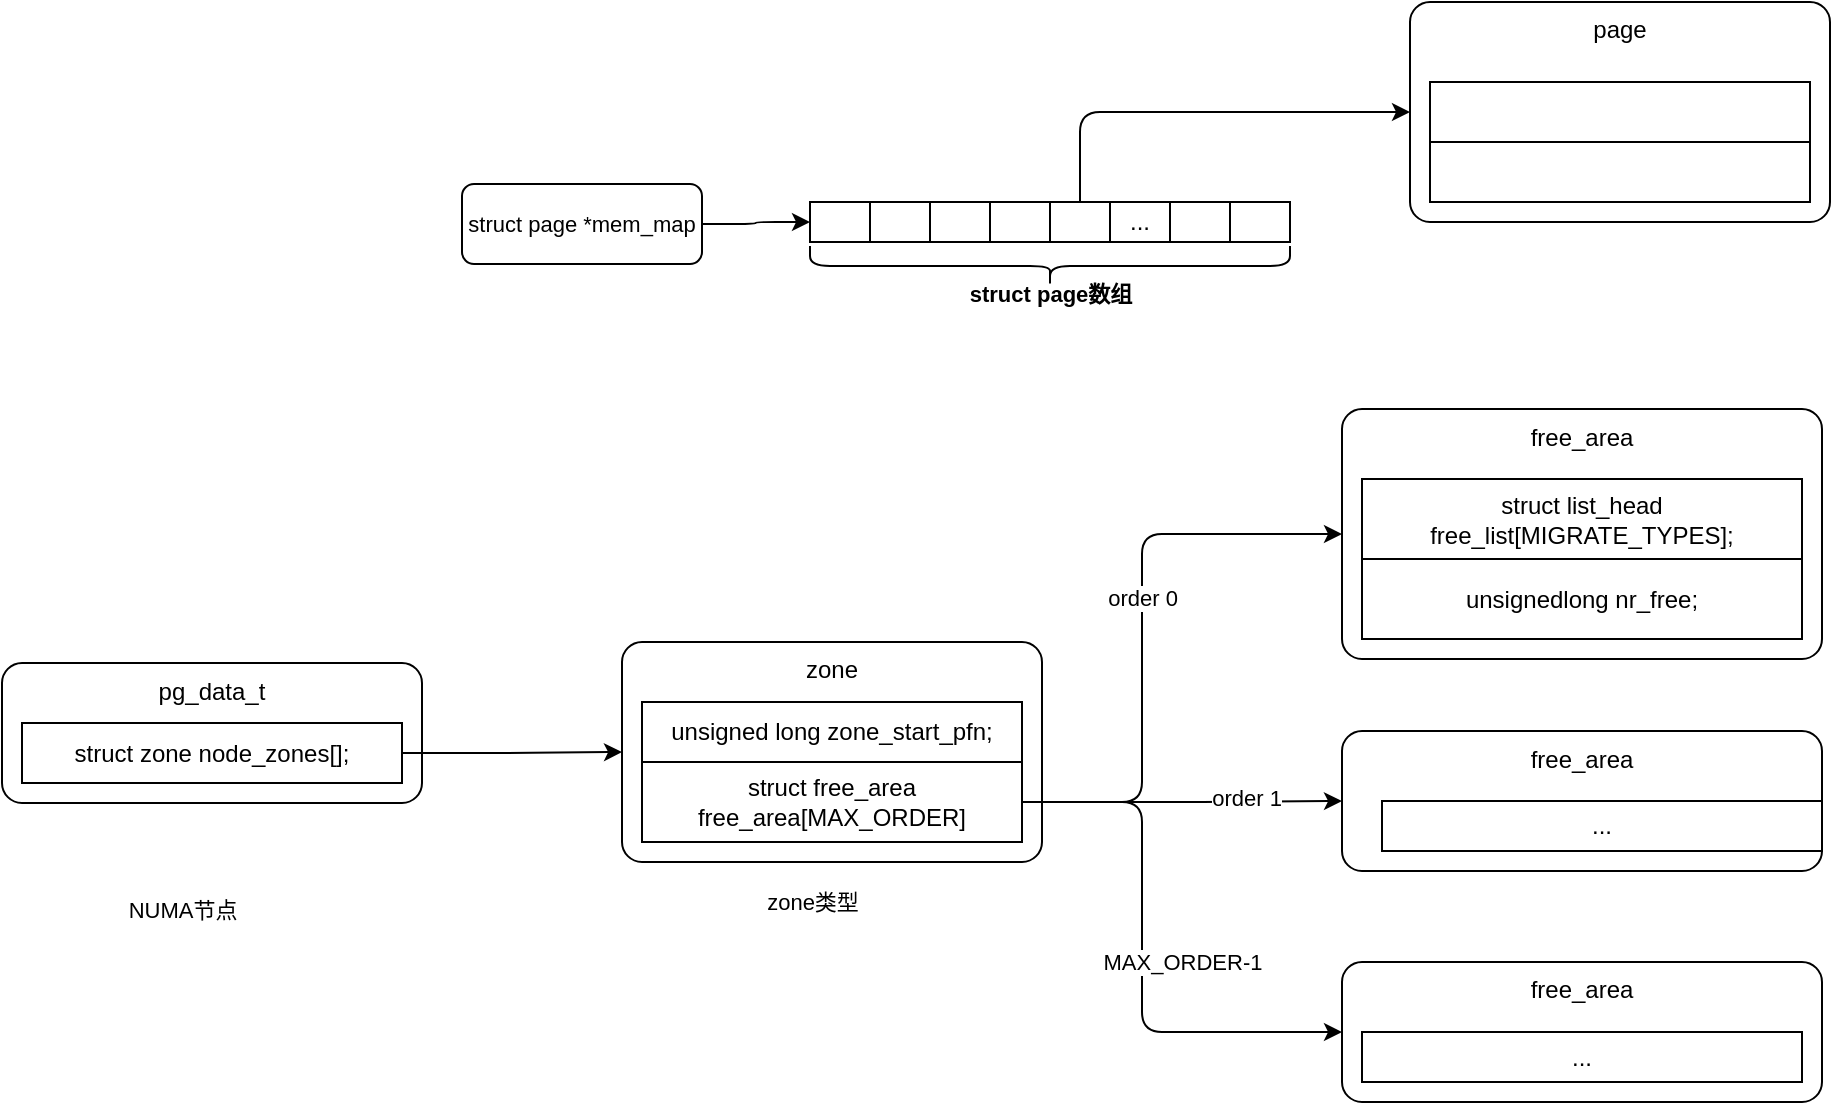 <mxfile version="23.1.1" type="github" pages="3">
  <diagram name="物理内存管理" id="bZm6AAoV1MQ4xdPfTZnK">
    <mxGraphModel dx="1075" dy="1893" grid="1" gridSize="10" guides="1" tooltips="1" connect="1" arrows="1" fold="1" page="1" pageScale="1" pageWidth="827" pageHeight="1169" math="0" shadow="0">
      <root>
        <mxCell id="0" />
        <mxCell id="1" parent="0" />
        <mxCell id="1E2uD3RTG_QokNatGwro-1" value="pg_data_t" style="rounded=1;whiteSpace=wrap;html=1;verticalAlign=top;absoluteArcSize=1;" parent="1" vertex="1">
          <mxGeometry x="10" y="90.5" width="210" height="70" as="geometry" />
        </mxCell>
        <mxCell id="1E2uD3RTG_QokNatGwro-6" style="edgeStyle=orthogonalEdgeStyle;rounded=1;orthogonalLoop=1;jettySize=auto;html=1;exitX=1;exitY=0.5;exitDx=0;exitDy=0;entryX=0;entryY=0.5;entryDx=0;entryDy=0;curved=0;" parent="1" source="1E2uD3RTG_QokNatGwro-2" target="1E2uD3RTG_QokNatGwro-3" edge="1">
          <mxGeometry relative="1" as="geometry" />
        </mxCell>
        <mxCell id="1E2uD3RTG_QokNatGwro-2" value="struct zone node_zones[];" style="rounded=0;whiteSpace=wrap;html=1;" parent="1" vertex="1">
          <mxGeometry x="20" y="120.5" width="190" height="30" as="geometry" />
        </mxCell>
        <mxCell id="1E2uD3RTG_QokNatGwro-3" value="zone" style="rounded=1;whiteSpace=wrap;html=1;verticalAlign=top;absoluteArcSize=1;" parent="1" vertex="1">
          <mxGeometry x="320" y="80" width="210" height="110" as="geometry" />
        </mxCell>
        <mxCell id="1E2uD3RTG_QokNatGwro-4" value="unsigned long zone_start_pfn;" style="rounded=0;whiteSpace=wrap;html=1;" parent="1" vertex="1">
          <mxGeometry x="330" y="110" width="190" height="30" as="geometry" />
        </mxCell>
        <mxCell id="1E2uD3RTG_QokNatGwro-15" style="edgeStyle=orthogonalEdgeStyle;rounded=1;orthogonalLoop=1;jettySize=auto;html=1;exitX=1;exitY=0.5;exitDx=0;exitDy=0;entryX=0;entryY=0.5;entryDx=0;entryDy=0;curved=0;" parent="1" source="1E2uD3RTG_QokNatGwro-5" target="1E2uD3RTG_QokNatGwro-12" edge="1">
          <mxGeometry relative="1" as="geometry">
            <Array as="points">
              <mxPoint x="580" y="160" />
              <mxPoint x="580" y="26" />
            </Array>
          </mxGeometry>
        </mxCell>
        <mxCell id="zPqsa8i-0Yz0Tx2IFwxK-16" value="order 0" style="edgeLabel;html=1;align=center;verticalAlign=middle;resizable=0;points=[];fontSize=11;fontFamily=Helvetica;fontColor=default;" parent="1E2uD3RTG_QokNatGwro-15" vertex="1" connectable="0">
          <mxGeometry x="-0.2" y="1" relative="1" as="geometry">
            <mxPoint x="1" y="-45" as="offset" />
          </mxGeometry>
        </mxCell>
        <mxCell id="zPqsa8i-0Yz0Tx2IFwxK-20" style="edgeStyle=orthogonalEdgeStyle;shape=connector;curved=0;rounded=1;orthogonalLoop=1;jettySize=auto;html=1;exitX=1;exitY=0.5;exitDx=0;exitDy=0;entryX=0;entryY=0.5;entryDx=0;entryDy=0;labelBackgroundColor=default;strokeColor=default;align=center;verticalAlign=middle;fontFamily=Helvetica;fontSize=11;fontColor=default;endArrow=classic;" parent="1" source="1E2uD3RTG_QokNatGwro-5" target="zPqsa8i-0Yz0Tx2IFwxK-17" edge="1">
          <mxGeometry relative="1" as="geometry" />
        </mxCell>
        <mxCell id="zPqsa8i-0Yz0Tx2IFwxK-21" value="order 1" style="edgeLabel;html=1;align=center;verticalAlign=middle;resizable=0;points=[];fontSize=11;fontFamily=Helvetica;fontColor=default;" parent="zPqsa8i-0Yz0Tx2IFwxK-20" vertex="1" connectable="0">
          <mxGeometry x="0.397" y="3" relative="1" as="geometry">
            <mxPoint y="1" as="offset" />
          </mxGeometry>
        </mxCell>
        <mxCell id="zPqsa8i-0Yz0Tx2IFwxK-24" style="edgeStyle=orthogonalEdgeStyle;shape=connector;curved=0;rounded=1;orthogonalLoop=1;jettySize=auto;html=1;exitX=1;exitY=0.5;exitDx=0;exitDy=0;entryX=0;entryY=0.5;entryDx=0;entryDy=0;labelBackgroundColor=default;strokeColor=default;align=center;verticalAlign=middle;fontFamily=Helvetica;fontSize=11;fontColor=default;endArrow=classic;" parent="1" source="1E2uD3RTG_QokNatGwro-5" target="zPqsa8i-0Yz0Tx2IFwxK-22" edge="1">
          <mxGeometry relative="1" as="geometry">
            <Array as="points">
              <mxPoint x="580" y="160" />
              <mxPoint x="580" y="275" />
            </Array>
          </mxGeometry>
        </mxCell>
        <mxCell id="zPqsa8i-0Yz0Tx2IFwxK-25" value="MAX_ORDER-1" style="edgeLabel;html=1;align=center;verticalAlign=middle;resizable=0;points=[];fontSize=11;fontFamily=Helvetica;fontColor=default;" parent="zPqsa8i-0Yz0Tx2IFwxK-24" vertex="1" connectable="0">
          <mxGeometry x="0.6" y="3" relative="1" as="geometry">
            <mxPoint x="-25" y="-32" as="offset" />
          </mxGeometry>
        </mxCell>
        <mxCell id="1E2uD3RTG_QokNatGwro-5" value="struct free_area free_area[MAX_ORDER]" style="rounded=0;whiteSpace=wrap;html=1;" parent="1" vertex="1">
          <mxGeometry x="330" y="140" width="190" height="40" as="geometry" />
        </mxCell>
        <mxCell id="1E2uD3RTG_QokNatGwro-8" value="page" style="rounded=1;whiteSpace=wrap;html=1;verticalAlign=top;absoluteArcSize=1;" parent="1" vertex="1">
          <mxGeometry x="714" y="-240" width="210" height="110" as="geometry" />
        </mxCell>
        <mxCell id="1E2uD3RTG_QokNatGwro-9" value="" style="rounded=0;whiteSpace=wrap;html=1;" parent="1" vertex="1">
          <mxGeometry x="724" y="-200" width="190" height="30" as="geometry" />
        </mxCell>
        <mxCell id="1E2uD3RTG_QokNatGwro-10" value="" style="rounded=0;whiteSpace=wrap;html=1;" parent="1" vertex="1">
          <mxGeometry x="724" y="-170" width="190" height="30" as="geometry" />
        </mxCell>
        <mxCell id="1E2uD3RTG_QokNatGwro-12" value="free_area" style="rounded=1;whiteSpace=wrap;html=1;verticalAlign=top;absoluteArcSize=1;" parent="1" vertex="1">
          <mxGeometry x="680" y="-36.5" width="240" height="125" as="geometry" />
        </mxCell>
        <mxCell id="1E2uD3RTG_QokNatGwro-13" value="struct list_head free_list[MIGRATE_TYPES];" style="rounded=0;whiteSpace=wrap;html=1;" parent="1" vertex="1">
          <mxGeometry x="690" y="-1.5" width="220" height="40" as="geometry" />
        </mxCell>
        <mxCell id="1E2uD3RTG_QokNatGwro-14" value="unsignedlong nr_free;" style="rounded=0;whiteSpace=wrap;html=1;" parent="1" vertex="1">
          <mxGeometry x="690" y="38.5" width="220" height="40" as="geometry" />
        </mxCell>
        <mxCell id="AAmirA7ccoVl2TNo1n5s-2" value="" style="rounded=0;whiteSpace=wrap;html=1;" parent="1" vertex="1">
          <mxGeometry x="414" y="-140" width="30" height="20" as="geometry" />
        </mxCell>
        <mxCell id="AAmirA7ccoVl2TNo1n5s-4" value="" style="rounded=0;whiteSpace=wrap;html=1;" parent="1" vertex="1">
          <mxGeometry x="444" y="-140" width="30" height="20" as="geometry" />
        </mxCell>
        <mxCell id="m-hAG653BJ8v5ImfXSyI-11" style="edgeStyle=orthogonalEdgeStyle;rounded=1;orthogonalLoop=1;jettySize=auto;html=1;exitX=0.5;exitY=0;exitDx=0;exitDy=0;entryX=0;entryY=0.5;entryDx=0;entryDy=0;curved=0;" parent="1" source="m-hAG653BJ8v5ImfXSyI-14" target="1E2uD3RTG_QokNatGwro-8" edge="1">
          <mxGeometry relative="1" as="geometry">
            <mxPoint x="894" y="250" as="sourcePoint" />
          </mxGeometry>
        </mxCell>
        <mxCell id="m-hAG653BJ8v5ImfXSyI-12" value="" style="rounded=0;whiteSpace=wrap;html=1;" parent="1" vertex="1">
          <mxGeometry x="474" y="-140" width="30" height="20" as="geometry" />
        </mxCell>
        <mxCell id="m-hAG653BJ8v5ImfXSyI-13" value="" style="rounded=0;whiteSpace=wrap;html=1;" parent="1" vertex="1">
          <mxGeometry x="504" y="-140" width="30" height="20" as="geometry" />
        </mxCell>
        <mxCell id="m-hAG653BJ8v5ImfXSyI-14" value="" style="rounded=0;whiteSpace=wrap;html=1;" parent="1" vertex="1">
          <mxGeometry x="534" y="-140" width="30" height="20" as="geometry" />
        </mxCell>
        <mxCell id="m-hAG653BJ8v5ImfXSyI-15" value="..." style="rounded=0;whiteSpace=wrap;html=1;" parent="1" vertex="1">
          <mxGeometry x="564" y="-140" width="30" height="20" as="geometry" />
        </mxCell>
        <mxCell id="m-hAG653BJ8v5ImfXSyI-16" value="" style="rounded=0;whiteSpace=wrap;html=1;" parent="1" vertex="1">
          <mxGeometry x="594" y="-140" width="30" height="20" as="geometry" />
        </mxCell>
        <mxCell id="m-hAG653BJ8v5ImfXSyI-17" value="" style="rounded=0;whiteSpace=wrap;html=1;" parent="1" vertex="1">
          <mxGeometry x="624" y="-140" width="30" height="20" as="geometry" />
        </mxCell>
        <mxCell id="zPqsa8i-0Yz0Tx2IFwxK-8" value="" style="shape=curlyBracket;whiteSpace=wrap;html=1;rounded=1;flipH=1;labelPosition=right;verticalLabelPosition=middle;align=left;verticalAlign=middle;fontFamily=Helvetica;fontSize=11;fontColor=default;direction=north;" parent="1" vertex="1">
          <mxGeometry x="414" y="-118" width="240" height="20" as="geometry" />
        </mxCell>
        <mxCell id="zPqsa8i-0Yz0Tx2IFwxK-9" value="struct page数组" style="text;html=1;align=center;verticalAlign=middle;resizable=0;points=[];autosize=1;strokeColor=none;fillColor=none;fontSize=11;fontFamily=Helvetica;fontColor=default;fontStyle=1" parent="1" vertex="1">
          <mxGeometry x="484" y="-109" width="100" height="30" as="geometry" />
        </mxCell>
        <mxCell id="zPqsa8i-0Yz0Tx2IFwxK-17" value="free_area" style="rounded=1;whiteSpace=wrap;html=1;verticalAlign=top;absoluteArcSize=1;" parent="1" vertex="1">
          <mxGeometry x="680" y="124.5" width="240" height="70" as="geometry" />
        </mxCell>
        <mxCell id="zPqsa8i-0Yz0Tx2IFwxK-18" value="..." style="rounded=0;whiteSpace=wrap;html=1;" parent="1" vertex="1">
          <mxGeometry x="700" y="159.5" width="220" height="25" as="geometry" />
        </mxCell>
        <mxCell id="zPqsa8i-0Yz0Tx2IFwxK-22" value="free_area" style="rounded=1;whiteSpace=wrap;html=1;verticalAlign=top;absoluteArcSize=1;" parent="1" vertex="1">
          <mxGeometry x="680" y="240" width="240" height="70" as="geometry" />
        </mxCell>
        <mxCell id="zPqsa8i-0Yz0Tx2IFwxK-23" value="..." style="rounded=0;whiteSpace=wrap;html=1;" parent="1" vertex="1">
          <mxGeometry x="690" y="275" width="220" height="25" as="geometry" />
        </mxCell>
        <mxCell id="zPqsa8i-0Yz0Tx2IFwxK-26" value="zone类型" style="text;html=1;align=center;verticalAlign=middle;resizable=0;points=[];autosize=1;strokeColor=none;fillColor=none;fontSize=11;fontFamily=Helvetica;fontColor=default;" parent="1" vertex="1">
          <mxGeometry x="380" y="194.5" width="70" height="30" as="geometry" />
        </mxCell>
        <mxCell id="zPqsa8i-0Yz0Tx2IFwxK-27" value="NUMA节点" style="text;html=1;align=center;verticalAlign=middle;resizable=0;points=[];autosize=1;strokeColor=none;fillColor=none;fontSize=11;fontFamily=Helvetica;fontColor=default;" parent="1" vertex="1">
          <mxGeometry x="60" y="198.5" width="80" height="30" as="geometry" />
        </mxCell>
        <mxCell id="zPqsa8i-0Yz0Tx2IFwxK-29" style="edgeStyle=orthogonalEdgeStyle;shape=connector;curved=0;rounded=1;orthogonalLoop=1;jettySize=auto;html=1;exitX=1;exitY=0.5;exitDx=0;exitDy=0;entryX=0;entryY=0.5;entryDx=0;entryDy=0;labelBackgroundColor=default;strokeColor=default;align=center;verticalAlign=middle;fontFamily=Helvetica;fontSize=11;fontColor=default;endArrow=classic;" parent="1" source="zPqsa8i-0Yz0Tx2IFwxK-28" target="AAmirA7ccoVl2TNo1n5s-2" edge="1">
          <mxGeometry relative="1" as="geometry" />
        </mxCell>
        <mxCell id="zPqsa8i-0Yz0Tx2IFwxK-28" value="struct page *mem_map" style="rounded=1;whiteSpace=wrap;html=1;fontFamily=Helvetica;fontSize=11;fontColor=default;" parent="1" vertex="1">
          <mxGeometry x="240" y="-149" width="120" height="40" as="geometry" />
        </mxCell>
      </root>
    </mxGraphModel>
  </diagram>
  <diagram id="V3_UN_a4B6vTCJUvI1mB" name="slub">
    <mxGraphModel dx="839" dy="724" grid="1" gridSize="10" guides="1" tooltips="1" connect="1" arrows="1" fold="1" page="1" pageScale="1" pageWidth="827" pageHeight="1169" math="0" shadow="0">
      <root>
        <mxCell id="0" />
        <mxCell id="1" parent="0" />
        <mxCell id="hfGYfm9bNlfdjjh0xqnI-7" style="edgeStyle=orthogonalEdgeStyle;rounded=0;orthogonalLoop=1;jettySize=auto;html=1;exitX=0.5;exitY=1;exitDx=0;exitDy=0;entryX=0.5;entryY=0;entryDx=0;entryDy=0;" parent="1" source="hfGYfm9bNlfdjjh0xqnI-1" target="hfGYfm9bNlfdjjh0xqnI-4" edge="1">
          <mxGeometry relative="1" as="geometry" />
        </mxCell>
        <mxCell id="hfGYfm9bNlfdjjh0xqnI-1" value="kem_cache" style="rounded=1;whiteSpace=wrap;html=1;verticalAlign=top;absoluteArcSize=1;" parent="1" vertex="1">
          <mxGeometry x="120" y="200" width="230" height="160" as="geometry" />
        </mxCell>
        <mxCell id="hfGYfm9bNlfdjjh0xqnI-12" style="edgeStyle=orthogonalEdgeStyle;rounded=1;orthogonalLoop=1;jettySize=auto;html=1;exitX=1;exitY=0.5;exitDx=0;exitDy=0;entryX=0;entryY=0.5;entryDx=0;entryDy=0;curved=0;" parent="1" source="hfGYfm9bNlfdjjh0xqnI-2" target="hfGYfm9bNlfdjjh0xqnI-9" edge="1">
          <mxGeometry relative="1" as="geometry" />
        </mxCell>
        <mxCell id="hfGYfm9bNlfdjjh0xqnI-2" value="struct kmem_cache_cpu __percpu *cpu_slab;" style="rounded=0;whiteSpace=wrap;html=1;" parent="1" vertex="1">
          <mxGeometry x="130" y="240" width="210" height="40" as="geometry" />
        </mxCell>
        <mxCell id="hfGYfm9bNlfdjjh0xqnI-16" style="edgeStyle=orthogonalEdgeStyle;rounded=1;orthogonalLoop=1;jettySize=auto;html=1;exitX=1;exitY=0.5;exitDx=0;exitDy=0;entryX=0;entryY=0.5;entryDx=0;entryDy=0;curved=0;" parent="1" source="hfGYfm9bNlfdjjh0xqnI-3" target="hfGYfm9bNlfdjjh0xqnI-13" edge="1">
          <mxGeometry relative="1" as="geometry" />
        </mxCell>
        <mxCell id="hfGYfm9bNlfdjjh0xqnI-3" value="struct kmem_cache_node *node[MAX_NUMNODES];" style="rounded=0;whiteSpace=wrap;html=1;" parent="1" vertex="1">
          <mxGeometry x="130" y="280" width="210" height="40" as="geometry" />
        </mxCell>
        <mxCell id="hfGYfm9bNlfdjjh0xqnI-4" value="kem_cache" style="rounded=1;whiteSpace=wrap;html=1;verticalAlign=top;absoluteArcSize=1;" parent="1" vertex="1">
          <mxGeometry x="120" y="445" width="230" height="80" as="geometry" />
        </mxCell>
        <mxCell id="hfGYfm9bNlfdjjh0xqnI-5" value="..." style="rounded=0;whiteSpace=wrap;html=1;" parent="1" vertex="1">
          <mxGeometry x="130" y="485" width="210" height="30" as="geometry" />
        </mxCell>
        <mxCell id="hfGYfm9bNlfdjjh0xqnI-8" value="static struct kmem_cache *kmem_cache_node;" style="text;html=1;strokeColor=none;fillColor=none;align=center;verticalAlign=middle;whiteSpace=wrap;rounded=0;" parent="1" vertex="1">
          <mxGeometry x="70" y="140" width="280" height="30" as="geometry" />
        </mxCell>
        <mxCell id="hfGYfm9bNlfdjjh0xqnI-9" value="kem_cache_cpu" style="rounded=1;whiteSpace=wrap;html=1;verticalAlign=top;absoluteArcSize=1;" parent="1" vertex="1">
          <mxGeometry x="480" y="80" width="230" height="140" as="geometry" />
        </mxCell>
        <mxCell id="hfGYfm9bNlfdjjh0xqnI-10" value="void **freelist;" style="rounded=0;whiteSpace=wrap;html=1;" parent="1" vertex="1">
          <mxGeometry x="490" y="120" width="210" height="30" as="geometry" />
        </mxCell>
        <mxCell id="hfGYfm9bNlfdjjh0xqnI-20" style="edgeStyle=orthogonalEdgeStyle;rounded=1;orthogonalLoop=1;jettySize=auto;html=1;exitX=1;exitY=0.5;exitDx=0;exitDy=0;entryX=0;entryY=0.5;entryDx=0;entryDy=0;curved=0;" parent="1" source="hfGYfm9bNlfdjjh0xqnI-11" target="fTsqoePo69IkHv7tenj3-1" edge="1">
          <mxGeometry relative="1" as="geometry">
            <mxPoint x="750" y="165" as="targetPoint" />
          </mxGeometry>
        </mxCell>
        <mxCell id="hfGYfm9bNlfdjjh0xqnI-11" value="struct page *page;" style="rounded=0;whiteSpace=wrap;html=1;" parent="1" vertex="1">
          <mxGeometry x="490" y="150" width="210" height="30" as="geometry" />
        </mxCell>
        <mxCell id="hfGYfm9bNlfdjjh0xqnI-13" value="kem_cache_node" style="rounded=1;whiteSpace=wrap;html=1;verticalAlign=top;absoluteArcSize=1;" parent="1" vertex="1">
          <mxGeometry x="480" y="400" width="230" height="110" as="geometry" />
        </mxCell>
        <mxCell id="hfGYfm9bNlfdjjh0xqnI-14" value="unsigned long nr_partial;" style="rounded=0;whiteSpace=wrap;html=1;" parent="1" vertex="1">
          <mxGeometry x="490" y="440" width="210" height="30" as="geometry" />
        </mxCell>
        <mxCell id="hfGYfm9bNlfdjjh0xqnI-15" value="struct list_head partial;" style="rounded=0;whiteSpace=wrap;html=1;" parent="1" vertex="1">
          <mxGeometry x="490" y="470" width="210" height="30" as="geometry" />
        </mxCell>
        <mxCell id="hfGYfm9bNlfdjjh0xqnI-17" value="struct list_head list;" style="rounded=0;whiteSpace=wrap;html=1;" parent="1" vertex="1">
          <mxGeometry x="130" y="320" width="210" height="30" as="geometry" />
        </mxCell>
        <mxCell id="hfGYfm9bNlfdjjh0xqnI-18" value="struct page *partial;" style="rounded=0;whiteSpace=wrap;html=1;" parent="1" vertex="1">
          <mxGeometry x="490" y="180" width="210" height="30" as="geometry" />
        </mxCell>
        <mxCell id="fTsqoePo69IkHv7tenj3-1" value="page" style="rounded=1;whiteSpace=wrap;html=1;verticalAlign=top;absoluteArcSize=1;" parent="1" vertex="1">
          <mxGeometry x="780" y="220" width="210" height="110" as="geometry" />
        </mxCell>
        <mxCell id="fTsqoePo69IkHv7tenj3-2" value="struct kmem_cache *slab_cache;" style="rounded=0;whiteSpace=wrap;html=1;" parent="1" vertex="1">
          <mxGeometry x="790" y="260" width="190" height="30" as="geometry" />
        </mxCell>
        <mxCell id="fTsqoePo69IkHv7tenj3-3" value="void *freelist;" style="rounded=0;whiteSpace=wrap;html=1;" parent="1" vertex="1">
          <mxGeometry x="790" y="290" width="190" height="30" as="geometry" />
        </mxCell>
        <mxCell id="fTsqoePo69IkHv7tenj3-7" style="edgeStyle=orthogonalEdgeStyle;rounded=1;orthogonalLoop=1;jettySize=auto;html=1;exitX=0.25;exitY=1;exitDx=0;exitDy=0;entryX=0;entryY=0.5;entryDx=0;entryDy=0;curved=0;" parent="1" source="fTsqoePo69IkHv7tenj3-4" target="fTsqoePo69IkHv7tenj3-5" edge="1">
          <mxGeometry relative="1" as="geometry" />
        </mxCell>
        <mxCell id="fTsqoePo69IkHv7tenj3-4" value="kmem_cache_create" style="rounded=1;whiteSpace=wrap;html=1;" parent="1" vertex="1">
          <mxGeometry x="5" y="760" width="140" height="40" as="geometry" />
        </mxCell>
        <mxCell id="fTsqoePo69IkHv7tenj3-8" style="edgeStyle=orthogonalEdgeStyle;rounded=1;orthogonalLoop=1;jettySize=auto;html=1;exitX=0.25;exitY=1;exitDx=0;exitDy=0;entryX=0;entryY=0.5;entryDx=0;entryDy=0;" parent="1" source="fTsqoePo69IkHv7tenj3-5" target="fTsqoePo69IkHv7tenj3-6" edge="1">
          <mxGeometry relative="1" as="geometry" />
        </mxCell>
        <mxCell id="fTsqoePo69IkHv7tenj3-5" value="kmem_cache_create_usercopy" style="rounded=1;whiteSpace=wrap;html=1;" parent="1" vertex="1">
          <mxGeometry x="75" y="820" width="180" height="40" as="geometry" />
        </mxCell>
        <mxCell id="fTsqoePo69IkHv7tenj3-12" style="edgeStyle=orthogonalEdgeStyle;rounded=1;orthogonalLoop=1;jettySize=auto;html=1;exitX=0.25;exitY=1;exitDx=0;exitDy=0;entryX=0;entryY=0.5;entryDx=0;entryDy=0;" parent="1" source="fTsqoePo69IkHv7tenj3-6" target="fTsqoePo69IkHv7tenj3-9" edge="1">
          <mxGeometry relative="1" as="geometry" />
        </mxCell>
        <mxCell id="fTsqoePo69IkHv7tenj3-14" style="edgeStyle=orthogonalEdgeStyle;rounded=1;orthogonalLoop=1;jettySize=auto;html=1;exitX=0.25;exitY=1;exitDx=0;exitDy=0;entryX=0;entryY=0.5;entryDx=0;entryDy=0;" parent="1" source="fTsqoePo69IkHv7tenj3-6" target="fTsqoePo69IkHv7tenj3-11" edge="1">
          <mxGeometry relative="1" as="geometry" />
        </mxCell>
        <mxCell id="8wZrcc3XsJZtxt9ual1O-3" style="edgeStyle=orthogonalEdgeStyle;shape=connector;rounded=1;orthogonalLoop=1;jettySize=auto;html=1;exitX=0.25;exitY=1;exitDx=0;exitDy=0;entryX=0;entryY=0.5;entryDx=0;entryDy=0;labelBackgroundColor=default;strokeColor=default;align=center;verticalAlign=middle;fontFamily=Helvetica;fontSize=11;fontColor=default;endArrow=classic;" edge="1" parent="1" source="fTsqoePo69IkHv7tenj3-6" target="8wZrcc3XsJZtxt9ual1O-2">
          <mxGeometry relative="1" as="geometry" />
        </mxCell>
        <mxCell id="fTsqoePo69IkHv7tenj3-6" value="create_cache" style="rounded=1;whiteSpace=wrap;html=1;" parent="1" vertex="1">
          <mxGeometry x="155" y="880" width="120" height="40" as="geometry" />
        </mxCell>
        <mxCell id="fTsqoePo69IkHv7tenj3-9" value="kmem_cache_zalloc" style="rounded=1;whiteSpace=wrap;html=1;" parent="1" vertex="1">
          <mxGeometry x="220" y="940" width="160" height="40" as="geometry" />
        </mxCell>
        <mxCell id="fTsqoePo69IkHv7tenj3-17" style="edgeStyle=orthogonalEdgeStyle;rounded=1;orthogonalLoop=1;jettySize=auto;html=1;exitX=0.25;exitY=1;exitDx=0;exitDy=0;entryX=0;entryY=0.5;entryDx=0;entryDy=0;" parent="1" source="fTsqoePo69IkHv7tenj3-10" target="fTsqoePo69IkHv7tenj3-15" edge="1">
          <mxGeometry relative="1" as="geometry" />
        </mxCell>
        <mxCell id="fTsqoePo69IkHv7tenj3-18" style="edgeStyle=orthogonalEdgeStyle;rounded=1;orthogonalLoop=1;jettySize=auto;html=1;exitX=0.25;exitY=1;exitDx=0;exitDy=0;entryX=0;entryY=0.5;entryDx=0;entryDy=0;" parent="1" source="fTsqoePo69IkHv7tenj3-10" target="fTsqoePo69IkHv7tenj3-16" edge="1">
          <mxGeometry relative="1" as="geometry" />
        </mxCell>
        <mxCell id="fTsqoePo69IkHv7tenj3-10" value="__kmem_cache_create" style="rounded=1;whiteSpace=wrap;html=1;" parent="1" vertex="1">
          <mxGeometry x="520" y="760" width="160" height="40" as="geometry" />
        </mxCell>
        <mxCell id="fTsqoePo69IkHv7tenj3-11" value="list_add(&amp;amp;slab_caches);" style="rounded=1;whiteSpace=wrap;html=1;" parent="1" vertex="1">
          <mxGeometry x="220" y="1060" width="160" height="40" as="geometry" />
        </mxCell>
        <mxCell id="fTsqoePo69IkHv7tenj3-21" style="edgeStyle=orthogonalEdgeStyle;rounded=1;orthogonalLoop=1;jettySize=auto;html=1;exitX=0.25;exitY=1;exitDx=0;exitDy=0;entryX=0;entryY=0.5;entryDx=0;entryDy=0;" parent="1" source="fTsqoePo69IkHv7tenj3-15" target="fTsqoePo69IkHv7tenj3-19" edge="1">
          <mxGeometry relative="1" as="geometry" />
        </mxCell>
        <mxCell id="fTsqoePo69IkHv7tenj3-22" style="edgeStyle=orthogonalEdgeStyle;rounded=1;orthogonalLoop=1;jettySize=auto;html=1;exitX=0.25;exitY=1;exitDx=0;exitDy=0;entryX=0;entryY=0.5;entryDx=0;entryDy=0;" parent="1" source="fTsqoePo69IkHv7tenj3-15" target="fTsqoePo69IkHv7tenj3-20" edge="1">
          <mxGeometry relative="1" as="geometry" />
        </mxCell>
        <mxCell id="fTsqoePo69IkHv7tenj3-15" value="kem_cache_open" style="rounded=1;whiteSpace=wrap;html=1;" parent="1" vertex="1">
          <mxGeometry x="600" y="820" width="160" height="40" as="geometry" />
        </mxCell>
        <mxCell id="fTsqoePo69IkHv7tenj3-16" value="sysfs_slab_add" style="rounded=1;whiteSpace=wrap;html=1;" parent="1" vertex="1">
          <mxGeometry x="600" y="1400" width="160" height="40" as="geometry" />
        </mxCell>
        <mxCell id="fTsqoePo69IkHv7tenj3-28" style="edgeStyle=orthogonalEdgeStyle;rounded=1;orthogonalLoop=1;jettySize=auto;html=1;exitX=0.25;exitY=1;exitDx=0;exitDy=0;entryX=0;entryY=0.5;entryDx=0;entryDy=0;" parent="1" source="fTsqoePo69IkHv7tenj3-19" target="fTsqoePo69IkHv7tenj3-24" edge="1">
          <mxGeometry relative="1" as="geometry" />
        </mxCell>
        <mxCell id="fTsqoePo69IkHv7tenj3-19" value="init_kmem_cache_nodes" style="rounded=1;whiteSpace=wrap;html=1;" parent="1" vertex="1">
          <mxGeometry x="680" y="880" width="160" height="40" as="geometry" />
        </mxCell>
        <mxCell id="fTsqoePo69IkHv7tenj3-33" style="edgeStyle=orthogonalEdgeStyle;rounded=1;orthogonalLoop=1;jettySize=auto;html=1;exitX=0.25;exitY=1;exitDx=0;exitDy=0;entryX=0;entryY=0.75;entryDx=0;entryDy=0;" parent="1" source="fTsqoePo69IkHv7tenj3-20" target="fTsqoePo69IkHv7tenj3-31" edge="1">
          <mxGeometry relative="1" as="geometry" />
        </mxCell>
        <mxCell id="fTsqoePo69IkHv7tenj3-34" style="edgeStyle=orthogonalEdgeStyle;rounded=1;orthogonalLoop=1;jettySize=auto;html=1;exitX=0.25;exitY=1;exitDx=0;exitDy=0;entryX=0;entryY=0.5;entryDx=0;entryDy=0;" parent="1" source="fTsqoePo69IkHv7tenj3-20" target="fTsqoePo69IkHv7tenj3-32" edge="1">
          <mxGeometry relative="1" as="geometry" />
        </mxCell>
        <mxCell id="fTsqoePo69IkHv7tenj3-20" value="alloc_kmem_cache_cpus" style="rounded=1;whiteSpace=wrap;html=1;" parent="1" vertex="1">
          <mxGeometry x="680" y="1210" width="160" height="40" as="geometry" />
        </mxCell>
        <mxCell id="fTsqoePo69IkHv7tenj3-29" style="edgeStyle=orthogonalEdgeStyle;rounded=1;orthogonalLoop=1;jettySize=auto;html=1;exitX=0.25;exitY=1;exitDx=0;exitDy=0;entryX=0;entryY=0.5;entryDx=0;entryDy=0;" parent="1" source="fTsqoePo69IkHv7tenj3-24" target="fTsqoePo69IkHv7tenj3-26" edge="1">
          <mxGeometry relative="1" as="geometry" />
        </mxCell>
        <mxCell id="fTsqoePo69IkHv7tenj3-30" style="edgeStyle=orthogonalEdgeStyle;rounded=1;orthogonalLoop=1;jettySize=auto;html=1;exitX=0.25;exitY=1;exitDx=0;exitDy=0;entryX=0;entryY=0.5;entryDx=0;entryDy=0;" parent="1" source="fTsqoePo69IkHv7tenj3-24" target="fTsqoePo69IkHv7tenj3-27" edge="1">
          <mxGeometry relative="1" as="geometry" />
        </mxCell>
        <mxCell id="nb7vk2UFu0yFhdqlse9p-8" style="edgeStyle=orthogonalEdgeStyle;shape=connector;rounded=1;orthogonalLoop=1;jettySize=auto;html=1;exitX=0.25;exitY=1;exitDx=0;exitDy=0;entryX=0;entryY=0.5;entryDx=0;entryDy=0;labelBackgroundColor=default;strokeColor=default;align=center;verticalAlign=middle;fontFamily=Helvetica;fontSize=11;fontColor=default;endArrow=classic;" edge="1" parent="1" source="fTsqoePo69IkHv7tenj3-24" target="nb7vk2UFu0yFhdqlse9p-4">
          <mxGeometry relative="1" as="geometry" />
        </mxCell>
        <mxCell id="fTsqoePo69IkHv7tenj3-24" value="for_each_node_state(node, N_NORMAL_MEMORY) {" style="rounded=0;whiteSpace=wrap;html=1;" parent="1" vertex="1">
          <mxGeometry x="760" y="940" width="300" height="30" as="geometry" />
        </mxCell>
        <mxCell id="fTsqoePo69IkHv7tenj3-26" value="kmem_cache_alloc_node" style="rounded=1;whiteSpace=wrap;html=1;" parent="1" vertex="1">
          <mxGeometry x="870" y="1060" width="160" height="40" as="geometry" />
        </mxCell>
        <mxCell id="fTsqoePo69IkHv7tenj3-27" value="init_kmem_cache_node" style="rounded=1;whiteSpace=wrap;html=1;" parent="1" vertex="1">
          <mxGeometry x="870" y="1120" width="160" height="40" as="geometry" />
        </mxCell>
        <mxCell id="fTsqoePo69IkHv7tenj3-31" value="s-&amp;gt;cpu_slab = __alloc_percpu()" style="rounded=1;whiteSpace=wrap;html=1;" parent="1" vertex="1">
          <mxGeometry x="750" y="1270" width="200" height="40" as="geometry" />
        </mxCell>
        <mxCell id="fTsqoePo69IkHv7tenj3-32" value="init_kmem_cache_cpus" style="rounded=1;whiteSpace=wrap;html=1;" parent="1" vertex="1">
          <mxGeometry x="750" y="1330" width="200" height="40" as="geometry" />
        </mxCell>
        <mxCell id="fTsqoePo69IkHv7tenj3-35" style="edgeStyle=orthogonalEdgeStyle;rounded=1;orthogonalLoop=1;jettySize=auto;html=1;exitX=0.25;exitY=1;exitDx=0;exitDy=0;entryX=0;entryY=0.5;entryDx=0;entryDy=0;" parent="1" source="fTsqoePo69IkHv7tenj3-36" target="fTsqoePo69IkHv7tenj3-37" edge="1">
          <mxGeometry relative="1" as="geometry" />
        </mxCell>
        <mxCell id="fTsqoePo69IkHv7tenj3-36" value="kmem_cache_alloc" style="rounded=1;whiteSpace=wrap;html=1;" parent="1" vertex="1">
          <mxGeometry x="40" y="1760" width="140" height="40" as="geometry" />
        </mxCell>
        <mxCell id="fTsqoePo69IkHv7tenj3-39" style="edgeStyle=orthogonalEdgeStyle;rounded=1;orthogonalLoop=1;jettySize=auto;html=1;exitX=0.25;exitY=1;exitDx=0;exitDy=0;entryX=0;entryY=0.5;entryDx=0;entryDy=0;" parent="1" source="fTsqoePo69IkHv7tenj3-37" target="fTsqoePo69IkHv7tenj3-38" edge="1">
          <mxGeometry relative="1" as="geometry" />
        </mxCell>
        <mxCell id="fTsqoePo69IkHv7tenj3-37" value="slab_alloc" style="rounded=1;whiteSpace=wrap;html=1;" parent="1" vertex="1">
          <mxGeometry x="110" y="1820" width="130" height="40" as="geometry" />
        </mxCell>
        <mxCell id="nb7vk2UFu0yFhdqlse9p-10" style="edgeStyle=orthogonalEdgeStyle;shape=connector;rounded=1;orthogonalLoop=1;jettySize=auto;html=1;exitX=0.25;exitY=1;exitDx=0;exitDy=0;entryX=0;entryY=0.5;entryDx=0;entryDy=0;labelBackgroundColor=default;strokeColor=default;align=center;verticalAlign=middle;fontFamily=Helvetica;fontSize=11;fontColor=default;endArrow=classic;" edge="1" parent="1" source="fTsqoePo69IkHv7tenj3-38" target="nb7vk2UFu0yFhdqlse9p-9">
          <mxGeometry relative="1" as="geometry" />
        </mxCell>
        <mxCell id="nb7vk2UFu0yFhdqlse9p-12" style="edgeStyle=orthogonalEdgeStyle;shape=connector;rounded=1;orthogonalLoop=1;jettySize=auto;html=1;exitX=0.25;exitY=1;exitDx=0;exitDy=0;entryX=0;entryY=0.5;entryDx=0;entryDy=0;labelBackgroundColor=default;strokeColor=default;align=center;verticalAlign=middle;fontFamily=Helvetica;fontSize=11;fontColor=default;endArrow=classic;" edge="1" parent="1" source="fTsqoePo69IkHv7tenj3-38" target="nb7vk2UFu0yFhdqlse9p-11">
          <mxGeometry relative="1" as="geometry" />
        </mxCell>
        <mxCell id="nb7vk2UFu0yFhdqlse9p-14" style="edgeStyle=orthogonalEdgeStyle;shape=connector;rounded=1;orthogonalLoop=1;jettySize=auto;html=1;exitX=0.25;exitY=1;exitDx=0;exitDy=0;entryX=0;entryY=0.5;entryDx=0;entryDy=0;labelBackgroundColor=default;strokeColor=default;align=center;verticalAlign=middle;fontFamily=Helvetica;fontSize=11;fontColor=default;endArrow=classic;" edge="1" parent="1" source="fTsqoePo69IkHv7tenj3-38" target="nb7vk2UFu0yFhdqlse9p-13">
          <mxGeometry relative="1" as="geometry" />
        </mxCell>
        <mxCell id="fTsqoePo69IkHv7tenj3-38" value="slab_alloc_node" style="rounded=1;whiteSpace=wrap;html=1;" parent="1" vertex="1">
          <mxGeometry x="320" y="1640" width="130" height="40" as="geometry" />
        </mxCell>
        <mxCell id="8wZrcc3XsJZtxt9ual1O-4" style="edgeStyle=orthogonalEdgeStyle;shape=connector;rounded=1;orthogonalLoop=1;jettySize=auto;html=1;exitX=1;exitY=0.5;exitDx=0;exitDy=0;entryX=0;entryY=0.5;entryDx=0;entryDy=0;labelBackgroundColor=default;strokeColor=default;align=center;verticalAlign=middle;fontFamily=Helvetica;fontSize=11;fontColor=default;endArrow=classic;dashed=1;" edge="1" parent="1" source="8wZrcc3XsJZtxt9ual1O-2" target="fTsqoePo69IkHv7tenj3-10">
          <mxGeometry relative="1" as="geometry" />
        </mxCell>
        <mxCell id="8wZrcc3XsJZtxt9ual1O-2" value="__kmem_cache_create" style="rounded=1;whiteSpace=wrap;html=1;" vertex="1" parent="1">
          <mxGeometry x="220" y="1000" width="160" height="40" as="geometry" />
        </mxCell>
        <mxCell id="nb7vk2UFu0yFhdqlse9p-7" style="edgeStyle=orthogonalEdgeStyle;shape=connector;rounded=1;orthogonalLoop=1;jettySize=auto;html=1;exitX=1;exitY=0.5;exitDx=0;exitDy=0;entryX=0;entryY=0.5;entryDx=0;entryDy=0;labelBackgroundColor=default;strokeColor=default;align=center;verticalAlign=middle;fontFamily=Helvetica;fontSize=11;fontColor=default;endArrow=classic;" edge="1" parent="1" source="nb7vk2UFu0yFhdqlse9p-4" target="nb7vk2UFu0yFhdqlse9p-6">
          <mxGeometry relative="1" as="geometry" />
        </mxCell>
        <mxCell id="nb7vk2UFu0yFhdqlse9p-4" value="slab_state == &lt;br&gt;DOWN" style="rhombus;whiteSpace=wrap;html=1;fontFamily=Helvetica;fontSize=11;fontColor=default;" vertex="1" parent="1">
          <mxGeometry x="870" y="990" width="100" height="50" as="geometry" />
        </mxCell>
        <mxCell id="nb7vk2UFu0yFhdqlse9p-6" value="early_kmem_cache_node_alloc" style="rounded=1;whiteSpace=wrap;html=1;" vertex="1" parent="1">
          <mxGeometry x="1010" y="995" width="180" height="40" as="geometry" />
        </mxCell>
        <mxCell id="nb7vk2UFu0yFhdqlse9p-9" value="slab_pre_alloc_hook" style="rounded=1;whiteSpace=wrap;html=1;" vertex="1" parent="1">
          <mxGeometry x="390" y="1700" width="130" height="40" as="geometry" />
        </mxCell>
        <mxCell id="nb7vk2UFu0yFhdqlse9p-11" value="slab_post_alloc_hook" style="rounded=1;whiteSpace=wrap;html=1;" vertex="1" parent="1">
          <mxGeometry x="390" y="1950" width="130" height="40" as="geometry" />
        </mxCell>
        <mxCell id="nb7vk2UFu0yFhdqlse9p-18" style="edgeStyle=orthogonalEdgeStyle;shape=connector;rounded=1;orthogonalLoop=1;jettySize=auto;html=1;exitX=0.25;exitY=1;exitDx=0;exitDy=0;entryX=0;entryY=0.5;entryDx=0;entryDy=0;labelBackgroundColor=default;strokeColor=default;align=center;verticalAlign=middle;fontFamily=Helvetica;fontSize=11;fontColor=default;endArrow=classic;" edge="1" parent="1" source="nb7vk2UFu0yFhdqlse9p-13" target="nb7vk2UFu0yFhdqlse9p-15">
          <mxGeometry relative="1" as="geometry" />
        </mxCell>
        <mxCell id="nb7vk2UFu0yFhdqlse9p-13" value="object = c-&amp;gt;freelist;" style="rounded=1;whiteSpace=wrap;html=1;" vertex="1" parent="1">
          <mxGeometry x="390" y="1760" width="130" height="40" as="geometry" />
        </mxCell>
        <mxCell id="nb7vk2UFu0yFhdqlse9p-17" style="edgeStyle=orthogonalEdgeStyle;shape=connector;rounded=1;orthogonalLoop=1;jettySize=auto;html=1;exitX=1;exitY=0.5;exitDx=0;exitDy=0;labelBackgroundColor=default;strokeColor=default;align=center;verticalAlign=middle;fontFamily=Helvetica;fontSize=11;fontColor=default;endArrow=classic;entryX=0;entryY=0.5;entryDx=0;entryDy=0;" edge="1" parent="1" source="nb7vk2UFu0yFhdqlse9p-15" target="nb7vk2UFu0yFhdqlse9p-16">
          <mxGeometry relative="1" as="geometry">
            <mxPoint x="760" y="1760" as="targetPoint" />
            <Array as="points">
              <mxPoint x="680" y="1840" />
              <mxPoint x="680" y="1660" />
            </Array>
          </mxGeometry>
        </mxCell>
        <mxCell id="nb7vk2UFu0yFhdqlse9p-20" style="edgeStyle=orthogonalEdgeStyle;shape=connector;rounded=1;orthogonalLoop=1;jettySize=auto;html=1;exitX=0.5;exitY=1;exitDx=0;exitDy=0;entryX=0;entryY=0.5;entryDx=0;entryDy=0;labelBackgroundColor=default;strokeColor=default;align=center;verticalAlign=middle;fontFamily=Helvetica;fontSize=11;fontColor=default;endArrow=classic;" edge="1" parent="1" source="nb7vk2UFu0yFhdqlse9p-15" target="nb7vk2UFu0yFhdqlse9p-19">
          <mxGeometry relative="1" as="geometry" />
        </mxCell>
        <mxCell id="nb7vk2UFu0yFhdqlse9p-15" value="!object || !page" style="rhombus;whiteSpace=wrap;html=1;fontFamily=Helvetica;fontSize=11;fontColor=default;" vertex="1" parent="1">
          <mxGeometry x="455" y="1820" width="100" height="40" as="geometry" />
        </mxCell>
        <mxCell id="nb7vk2UFu0yFhdqlse9p-25" style="edgeStyle=orthogonalEdgeStyle;shape=connector;rounded=1;orthogonalLoop=1;jettySize=auto;html=1;exitX=0.25;exitY=1;exitDx=0;exitDy=0;entryX=0;entryY=0.5;entryDx=0;entryDy=0;labelBackgroundColor=default;strokeColor=default;align=center;verticalAlign=middle;fontFamily=Helvetica;fontSize=11;fontColor=default;endArrow=classic;" edge="1" parent="1" source="nb7vk2UFu0yFhdqlse9p-16" target="nb7vk2UFu0yFhdqlse9p-22">
          <mxGeometry relative="1" as="geometry" />
        </mxCell>
        <mxCell id="nb7vk2UFu0yFhdqlse9p-26" style="edgeStyle=orthogonalEdgeStyle;shape=connector;rounded=1;orthogonalLoop=1;jettySize=auto;html=1;exitX=0.25;exitY=1;exitDx=0;exitDy=0;entryX=0;entryY=0.5;entryDx=0;entryDy=0;labelBackgroundColor=default;strokeColor=default;align=center;verticalAlign=middle;fontFamily=Helvetica;fontSize=11;fontColor=default;endArrow=classic;" edge="1" parent="1" source="nb7vk2UFu0yFhdqlse9p-16" target="nb7vk2UFu0yFhdqlse9p-24">
          <mxGeometry relative="1" as="geometry" />
        </mxCell>
        <mxCell id="nb7vk2UFu0yFhdqlse9p-27" style="edgeStyle=orthogonalEdgeStyle;shape=connector;rounded=1;orthogonalLoop=1;jettySize=auto;html=1;exitX=0.25;exitY=1;exitDx=0;exitDy=0;entryX=0;entryY=0.5;entryDx=0;entryDy=0;labelBackgroundColor=default;strokeColor=default;align=center;verticalAlign=middle;fontFamily=Helvetica;fontSize=11;fontColor=default;endArrow=classic;" edge="1" parent="1" source="nb7vk2UFu0yFhdqlse9p-16" target="nb7vk2UFu0yFhdqlse9p-23">
          <mxGeometry relative="1" as="geometry" />
        </mxCell>
        <mxCell id="nb7vk2UFu0yFhdqlse9p-16" value="__slab_alloc" style="rounded=1;whiteSpace=wrap;html=1;" vertex="1" parent="1">
          <mxGeometry x="710" y="1640" width="130" height="40" as="geometry" />
        </mxCell>
        <mxCell id="nb7vk2UFu0yFhdqlse9p-19" value="get_freepointer_safe" style="rounded=1;whiteSpace=wrap;html=1;" vertex="1" parent="1">
          <mxGeometry x="535" y="1890" width="130" height="40" as="geometry" />
        </mxCell>
        <mxCell id="nb7vk2UFu0yFhdqlse9p-21" value="优先从Per-CPU cache中&lt;br&gt;获取空闲对象" style="text;html=1;align=center;verticalAlign=middle;resizable=0;points=[];autosize=1;strokeColor=none;fillColor=none;fontSize=11;fontFamily=Helvetica;fontColor=default;" vertex="1" parent="1">
          <mxGeometry x="520" y="1760" width="140" height="40" as="geometry" />
        </mxCell>
        <mxCell id="nb7vk2UFu0yFhdqlse9p-22" value="local_irq_save" style="rounded=1;whiteSpace=wrap;html=1;" vertex="1" parent="1">
          <mxGeometry x="780" y="1700" width="130" height="40" as="geometry" />
        </mxCell>
        <mxCell id="nb7vk2UFu0yFhdqlse9p-23" value="local_irq_restore" style="rounded=1;whiteSpace=wrap;html=1;" vertex="1" parent="1">
          <mxGeometry x="780" y="2140" width="130" height="40" as="geometry" />
        </mxCell>
        <mxCell id="nb7vk2UFu0yFhdqlse9p-31" style="edgeStyle=orthogonalEdgeStyle;shape=connector;rounded=1;orthogonalLoop=1;jettySize=auto;html=1;exitX=0.25;exitY=1;exitDx=0;exitDy=0;entryX=0;entryY=0.5;entryDx=0;entryDy=0;labelBackgroundColor=default;strokeColor=default;align=center;verticalAlign=middle;fontFamily=Helvetica;fontSize=11;fontColor=default;endArrow=classic;" edge="1" parent="1" source="nb7vk2UFu0yFhdqlse9p-24" target="nb7vk2UFu0yFhdqlse9p-28">
          <mxGeometry relative="1" as="geometry" />
        </mxCell>
        <mxCell id="nb7vk2UFu0yFhdqlse9p-32" style="edgeStyle=orthogonalEdgeStyle;shape=connector;rounded=1;orthogonalLoop=1;jettySize=auto;html=1;exitX=0.25;exitY=1;exitDx=0;exitDy=0;entryX=0;entryY=0.5;entryDx=0;entryDy=0;labelBackgroundColor=default;strokeColor=default;align=center;verticalAlign=middle;fontFamily=Helvetica;fontSize=11;fontColor=default;endArrow=classic;" edge="1" parent="1" source="nb7vk2UFu0yFhdqlse9p-24" target="nb7vk2UFu0yFhdqlse9p-29">
          <mxGeometry relative="1" as="geometry" />
        </mxCell>
        <mxCell id="nb7vk2UFu0yFhdqlse9p-33" style="edgeStyle=orthogonalEdgeStyle;shape=connector;rounded=1;orthogonalLoop=1;jettySize=auto;html=1;exitX=0.25;exitY=1;exitDx=0;exitDy=0;entryX=0;entryY=0.5;entryDx=0;entryDy=0;labelBackgroundColor=default;strokeColor=default;align=center;verticalAlign=middle;fontFamily=Helvetica;fontSize=11;fontColor=default;endArrow=classic;" edge="1" parent="1" source="nb7vk2UFu0yFhdqlse9p-24" target="nb7vk2UFu0yFhdqlse9p-30">
          <mxGeometry relative="1" as="geometry" />
        </mxCell>
        <mxCell id="nb7vk2UFu0yFhdqlse9p-24" value="___slab_alloc" style="rounded=1;whiteSpace=wrap;html=1;" vertex="1" parent="1">
          <mxGeometry x="780" y="1760" width="130" height="40" as="geometry" />
        </mxCell>
        <mxCell id="nb7vk2UFu0yFhdqlse9p-28" value="get_freelist" style="rounded=1;whiteSpace=wrap;html=1;" vertex="1" parent="1">
          <mxGeometry x="850" y="1820" width="130" height="40" as="geometry" />
        </mxCell>
        <mxCell id="nb7vk2UFu0yFhdqlse9p-36" style="edgeStyle=orthogonalEdgeStyle;shape=connector;rounded=1;orthogonalLoop=1;jettySize=auto;html=1;exitX=0.25;exitY=1;exitDx=0;exitDy=0;entryX=0;entryY=0.5;entryDx=0;entryDy=0;labelBackgroundColor=default;strokeColor=default;align=center;verticalAlign=middle;fontFamily=Helvetica;fontSize=11;fontColor=default;endArrow=classic;" edge="1" parent="1" source="nb7vk2UFu0yFhdqlse9p-29" target="nb7vk2UFu0yFhdqlse9p-34">
          <mxGeometry relative="1" as="geometry" />
        </mxCell>
        <mxCell id="nb7vk2UFu0yFhdqlse9p-37" style="edgeStyle=orthogonalEdgeStyle;shape=connector;rounded=1;orthogonalLoop=1;jettySize=auto;html=1;exitX=0.25;exitY=1;exitDx=0;exitDy=0;entryX=0;entryY=0.5;entryDx=0;entryDy=0;labelBackgroundColor=default;strokeColor=default;align=center;verticalAlign=middle;fontFamily=Helvetica;fontSize=11;fontColor=default;endArrow=classic;" edge="1" parent="1" source="nb7vk2UFu0yFhdqlse9p-29" target="nb7vk2UFu0yFhdqlse9p-35">
          <mxGeometry relative="1" as="geometry" />
        </mxCell>
        <mxCell id="nb7vk2UFu0yFhdqlse9p-29" value="new_slab_objects" style="rounded=1;whiteSpace=wrap;html=1;" vertex="1" parent="1">
          <mxGeometry x="850" y="1880" width="130" height="40" as="geometry" />
        </mxCell>
        <mxCell id="nb7vk2UFu0yFhdqlse9p-30" value="deactivate_slab" style="rounded=1;whiteSpace=wrap;html=1;" vertex="1" parent="1">
          <mxGeometry x="850" y="2080" width="130" height="40" as="geometry" />
        </mxCell>
        <mxCell id="nb7vk2UFu0yFhdqlse9p-34" value="get_partial" style="rounded=1;whiteSpace=wrap;html=1;" vertex="1" parent="1">
          <mxGeometry x="910" y="1940" width="130" height="40" as="geometry" />
        </mxCell>
        <mxCell id="nb7vk2UFu0yFhdqlse9p-39" style="edgeStyle=orthogonalEdgeStyle;shape=connector;rounded=1;orthogonalLoop=1;jettySize=auto;html=1;exitX=0.25;exitY=1;exitDx=0;exitDy=0;entryX=0;entryY=0.5;entryDx=0;entryDy=0;labelBackgroundColor=default;strokeColor=default;align=center;verticalAlign=middle;fontFamily=Helvetica;fontSize=11;fontColor=default;endArrow=classic;" edge="1" parent="1" source="nb7vk2UFu0yFhdqlse9p-35" target="nb7vk2UFu0yFhdqlse9p-38">
          <mxGeometry relative="1" as="geometry" />
        </mxCell>
        <mxCell id="nb7vk2UFu0yFhdqlse9p-35" value="new_slab" style="rounded=1;whiteSpace=wrap;html=1;" vertex="1" parent="1">
          <mxGeometry x="910" y="2000" width="130" height="40" as="geometry" />
        </mxCell>
        <mxCell id="nb7vk2UFu0yFhdqlse9p-43" style="edgeStyle=orthogonalEdgeStyle;shape=connector;rounded=1;orthogonalLoop=1;jettySize=auto;html=1;exitX=0.25;exitY=1;exitDx=0;exitDy=0;entryX=0;entryY=0.5;entryDx=0;entryDy=0;labelBackgroundColor=default;strokeColor=default;align=center;verticalAlign=middle;fontFamily=Helvetica;fontSize=11;fontColor=default;endArrow=classic;" edge="1" parent="1" source="nb7vk2UFu0yFhdqlse9p-38" target="nb7vk2UFu0yFhdqlse9p-40">
          <mxGeometry relative="1" as="geometry" />
        </mxCell>
        <mxCell id="nb7vk2UFu0yFhdqlse9p-44" style="edgeStyle=orthogonalEdgeStyle;shape=connector;rounded=1;orthogonalLoop=1;jettySize=auto;html=1;exitX=0.25;exitY=1;exitDx=0;exitDy=0;entryX=0;entryY=0.5;entryDx=0;entryDy=0;labelBackgroundColor=default;strokeColor=default;align=center;verticalAlign=middle;fontFamily=Helvetica;fontSize=11;fontColor=default;endArrow=classic;" edge="1" parent="1" source="nb7vk2UFu0yFhdqlse9p-38" target="nb7vk2UFu0yFhdqlse9p-41">
          <mxGeometry relative="1" as="geometry" />
        </mxCell>
        <mxCell id="nb7vk2UFu0yFhdqlse9p-45" style="edgeStyle=orthogonalEdgeStyle;shape=connector;rounded=1;orthogonalLoop=1;jettySize=auto;html=1;exitX=0.25;exitY=1;exitDx=0;exitDy=0;entryX=0;entryY=0.5;entryDx=0;entryDy=0;labelBackgroundColor=default;strokeColor=default;align=center;verticalAlign=middle;fontFamily=Helvetica;fontSize=11;fontColor=default;endArrow=classic;" edge="1" parent="1" source="nb7vk2UFu0yFhdqlse9p-38" target="nb7vk2UFu0yFhdqlse9p-42">
          <mxGeometry relative="1" as="geometry" />
        </mxCell>
        <mxCell id="nb7vk2UFu0yFhdqlse9p-38" value="allocate_slab" style="rounded=1;whiteSpace=wrap;html=1;" vertex="1" parent="1">
          <mxGeometry x="1160" y="1640" width="130" height="40" as="geometry" />
        </mxCell>
        <mxCell id="nb7vk2UFu0yFhdqlse9p-40" value="alloc_slab_page" style="rounded=1;whiteSpace=wrap;html=1;" vertex="1" parent="1">
          <mxGeometry x="1220" y="1700" width="130" height="40" as="geometry" />
        </mxCell>
        <mxCell id="nb7vk2UFu0yFhdqlse9p-41" value="shuffle = shuffle_freelist" style="rounded=1;whiteSpace=wrap;html=1;" vertex="1" parent="1">
          <mxGeometry x="1220" y="1760" width="130" height="40" as="geometry" />
        </mxCell>
        <mxCell id="nb7vk2UFu0yFhdqlse9p-49" style="edgeStyle=orthogonalEdgeStyle;shape=connector;rounded=1;orthogonalLoop=1;jettySize=auto;html=1;exitX=0.5;exitY=1;exitDx=0;exitDy=0;entryX=0;entryY=0.5;entryDx=0;entryDy=0;labelBackgroundColor=default;strokeColor=default;align=center;verticalAlign=middle;fontFamily=Helvetica;fontSize=11;fontColor=default;endArrow=classic;" edge="1" parent="1" source="nb7vk2UFu0yFhdqlse9p-42" target="nb7vk2UFu0yFhdqlse9p-46">
          <mxGeometry relative="1" as="geometry" />
        </mxCell>
        <mxCell id="nb7vk2UFu0yFhdqlse9p-50" style="edgeStyle=orthogonalEdgeStyle;shape=connector;rounded=1;orthogonalLoop=1;jettySize=auto;html=1;exitX=0.5;exitY=1;exitDx=0;exitDy=0;entryX=0;entryY=0.5;entryDx=0;entryDy=0;labelBackgroundColor=default;strokeColor=default;align=center;verticalAlign=middle;fontFamily=Helvetica;fontSize=11;fontColor=default;endArrow=classic;" edge="1" parent="1" source="nb7vk2UFu0yFhdqlse9p-42" target="nb7vk2UFu0yFhdqlse9p-47">
          <mxGeometry relative="1" as="geometry" />
        </mxCell>
        <mxCell id="nb7vk2UFu0yFhdqlse9p-51" style="edgeStyle=orthogonalEdgeStyle;shape=connector;rounded=1;orthogonalLoop=1;jettySize=auto;html=1;exitX=0.5;exitY=1;exitDx=0;exitDy=0;entryX=0;entryY=0.5;entryDx=0;entryDy=0;labelBackgroundColor=default;strokeColor=default;align=center;verticalAlign=middle;fontFamily=Helvetica;fontSize=11;fontColor=default;endArrow=classic;" edge="1" parent="1" source="nb7vk2UFu0yFhdqlse9p-42" target="nb7vk2UFu0yFhdqlse9p-48">
          <mxGeometry relative="1" as="geometry" />
        </mxCell>
        <mxCell id="nb7vk2UFu0yFhdqlse9p-55" style="edgeStyle=orthogonalEdgeStyle;shape=connector;rounded=1;orthogonalLoop=1;jettySize=auto;html=1;exitX=0.5;exitY=1;exitDx=0;exitDy=0;entryX=0;entryY=0.5;entryDx=0;entryDy=0;labelBackgroundColor=default;strokeColor=default;align=center;verticalAlign=middle;fontFamily=Helvetica;fontSize=11;fontColor=default;endArrow=classic;" edge="1" parent="1" source="nb7vk2UFu0yFhdqlse9p-42" target="nb7vk2UFu0yFhdqlse9p-52">
          <mxGeometry relative="1" as="geometry" />
        </mxCell>
        <mxCell id="nb7vk2UFu0yFhdqlse9p-42" value="!shuffle" style="rhombus;whiteSpace=wrap;html=1;fontFamily=Helvetica;fontSize=11;fontColor=default;" vertex="1" parent="1">
          <mxGeometry x="1220" y="1820" width="80" height="40" as="geometry" />
        </mxCell>
        <mxCell id="nb7vk2UFu0yFhdqlse9p-46" value="start = fixup_red_left" style="rounded=1;whiteSpace=wrap;html=1;" vertex="1" parent="1">
          <mxGeometry x="1290" y="1880" width="130" height="40" as="geometry" />
        </mxCell>
        <mxCell id="nb7vk2UFu0yFhdqlse9p-47" value="start = setup_object" style="rounded=1;whiteSpace=wrap;html=1;" vertex="1" parent="1">
          <mxGeometry x="1290" y="1940" width="130" height="40" as="geometry" />
        </mxCell>
        <mxCell id="nb7vk2UFu0yFhdqlse9p-48" value="set_freepointer" style="rounded=1;whiteSpace=wrap;html=1;" vertex="1" parent="1">
          <mxGeometry x="1300" y="2170" width="130" height="40" as="geometry" />
        </mxCell>
        <mxCell id="nb7vk2UFu0yFhdqlse9p-54" style="edgeStyle=orthogonalEdgeStyle;shape=connector;rounded=1;orthogonalLoop=1;jettySize=auto;html=1;exitX=0.25;exitY=1;exitDx=0;exitDy=0;entryX=0;entryY=0.5;entryDx=0;entryDy=0;labelBackgroundColor=default;strokeColor=default;align=center;verticalAlign=middle;fontFamily=Helvetica;fontSize=11;fontColor=default;endArrow=classic;" edge="1" parent="1" source="nb7vk2UFu0yFhdqlse9p-52" target="nb7vk2UFu0yFhdqlse9p-53">
          <mxGeometry relative="1" as="geometry" />
        </mxCell>
        <mxCell id="nb7vk2UFu0yFhdqlse9p-52" value="page-&amp;gt;freelist = start;" style="rounded=1;whiteSpace=wrap;html=1;" vertex="1" parent="1">
          <mxGeometry x="1290" y="2000" width="130" height="40" as="geometry" />
        </mxCell>
        <mxCell id="nb7vk2UFu0yFhdqlse9p-57" style="edgeStyle=orthogonalEdgeStyle;shape=connector;rounded=1;orthogonalLoop=1;jettySize=auto;html=1;exitX=0.25;exitY=1;exitDx=0;exitDy=0;entryX=0;entryY=0.5;entryDx=0;entryDy=0;labelBackgroundColor=default;strokeColor=default;align=center;verticalAlign=middle;fontFamily=Helvetica;fontSize=11;fontColor=default;endArrow=classic;" edge="1" parent="1" source="nb7vk2UFu0yFhdqlse9p-53" target="nb7vk2UFu0yFhdqlse9p-56">
          <mxGeometry relative="1" as="geometry" />
        </mxCell>
        <mxCell id="nb7vk2UFu0yFhdqlse9p-53" value="遍历page上的所有object" style="rounded=0;whiteSpace=wrap;html=1;" vertex="1" parent="1">
          <mxGeometry x="1350" y="2060" width="150" height="30" as="geometry" />
        </mxCell>
        <mxCell id="nb7vk2UFu0yFhdqlse9p-56" value="setup_object" style="rounded=1;whiteSpace=wrap;html=1;" vertex="1" parent="1">
          <mxGeometry x="1420" y="2110" width="130" height="40" as="geometry" />
        </mxCell>
        <mxCell id="nb7vk2UFu0yFhdqlse9p-58" value="" style="rounded=1;whiteSpace=wrap;html=1;fontFamily=Helvetica;fontSize=11;fontColor=default;" vertex="1" parent="1">
          <mxGeometry x="1382" y="50" width="159" height="30" as="geometry" />
        </mxCell>
        <mxCell id="nb7vk2UFu0yFhdqlse9p-59" value="内置式对象" style="text;html=1;align=center;verticalAlign=middle;resizable=0;points=[];autosize=1;strokeColor=none;fillColor=none;fontSize=11;fontFamily=Helvetica;fontColor=default;" vertex="1" parent="1">
          <mxGeometry x="1241" y="8" width="80" height="30" as="geometry" />
        </mxCell>
        <mxCell id="nb7vk2UFu0yFhdqlse9p-60" value="void *" style="rounded=1;whiteSpace=wrap;html=1;fontFamily=Helvetica;fontSize=11;fontColor=default;" vertex="1" parent="1">
          <mxGeometry x="1382" y="50" width="39" height="30" as="geometry" />
        </mxCell>
        <mxCell id="nb7vk2UFu0yFhdqlse9p-62" value="" style="rounded=1;whiteSpace=wrap;html=1;fontFamily=Helvetica;fontSize=11;fontColor=default;" vertex="1" parent="1">
          <mxGeometry x="1541" y="50" width="39" height="30" as="geometry" />
        </mxCell>
        <mxCell id="nb7vk2UFu0yFhdqlse9p-63" value="" style="rounded=1;whiteSpace=wrap;html=1;fontFamily=Helvetica;fontSize=11;fontColor=default;" vertex="1" parent="1">
          <mxGeometry x="1580" y="50" width="41" height="30" as="geometry" />
        </mxCell>
        <mxCell id="nb7vk2UFu0yFhdqlse9p-64" value="" style="shape=curlyBracket;whiteSpace=wrap;html=1;rounded=1;labelPosition=left;verticalLabelPosition=middle;align=right;verticalAlign=middle;fontFamily=Helvetica;fontSize=11;fontColor=default;direction=north;" vertex="1" parent="1">
          <mxGeometry x="1382" y="80" width="159" height="20" as="geometry" />
        </mxCell>
        <mxCell id="nb7vk2UFu0yFhdqlse9p-65" value="object" style="text;html=1;align=center;verticalAlign=middle;resizable=0;points=[];autosize=1;strokeColor=none;fillColor=none;fontSize=11;fontFamily=Helvetica;fontColor=default;" vertex="1" parent="1">
          <mxGeometry x="1436.5" y="90" width="50" height="30" as="geometry" />
        </mxCell>
        <mxCell id="nb7vk2UFu0yFhdqlse9p-66" value="" style="shape=curlyBracket;whiteSpace=wrap;html=1;rounded=1;labelPosition=left;verticalLabelPosition=middle;align=right;verticalAlign=middle;fontFamily=Helvetica;fontSize=11;fontColor=default;direction=north;" vertex="1" parent="1">
          <mxGeometry x="1541" y="80" width="40" height="20" as="geometry" />
        </mxCell>
        <mxCell id="nb7vk2UFu0yFhdqlse9p-67" value="word&lt;br&gt;align" style="text;html=1;align=center;verticalAlign=middle;resizable=0;points=[];autosize=1;strokeColor=none;fillColor=none;fontSize=11;fontFamily=Helvetica;fontColor=default;" vertex="1" parent="1">
          <mxGeometry x="1536" y="90" width="50" height="40" as="geometry" />
        </mxCell>
        <mxCell id="nb7vk2UFu0yFhdqlse9p-68" value="" style="shape=curlyBracket;whiteSpace=wrap;html=1;rounded=1;labelPosition=left;verticalLabelPosition=middle;align=right;verticalAlign=middle;fontFamily=Helvetica;fontSize=11;fontColor=default;direction=north;" vertex="1" parent="1">
          <mxGeometry x="1581" y="80" width="40" height="20" as="geometry" />
        </mxCell>
        <mxCell id="nb7vk2UFu0yFhdqlse9p-69" value="object&lt;br&gt;align" style="text;html=1;align=center;verticalAlign=middle;resizable=0;points=[];autosize=1;strokeColor=none;fillColor=none;fontSize=11;fontFamily=Helvetica;fontColor=default;" vertex="1" parent="1">
          <mxGeometry x="1576" y="90" width="50" height="40" as="geometry" />
        </mxCell>
        <mxCell id="nb7vk2UFu0yFhdqlse9p-71" style="edgeStyle=orthogonalEdgeStyle;shape=connector;rounded=1;orthogonalLoop=1;jettySize=auto;html=1;entryX=0.5;entryY=0;entryDx=0;entryDy=0;labelBackgroundColor=default;strokeColor=default;align=center;verticalAlign=middle;fontFamily=Helvetica;fontSize=11;fontColor=default;endArrow=classic;" edge="1" parent="1" source="nb7vk2UFu0yFhdqlse9p-70" target="nb7vk2UFu0yFhdqlse9p-60">
          <mxGeometry relative="1" as="geometry" />
        </mxCell>
        <mxCell id="nb7vk2UFu0yFhdqlse9p-70" value="空闲链表指针" style="text;html=1;align=center;verticalAlign=middle;resizable=0;points=[];autosize=1;strokeColor=none;fillColor=none;fontSize=11;fontFamily=Helvetica;fontColor=default;" vertex="1" parent="1">
          <mxGeometry x="1356.5" width="90" height="30" as="geometry" />
        </mxCell>
        <mxCell id="nb7vk2UFu0yFhdqlse9p-72" value="" style="shape=curlyBracket;whiteSpace=wrap;html=1;rounded=1;labelPosition=left;verticalLabelPosition=middle;align=right;verticalAlign=middle;fontFamily=Helvetica;fontSize=11;fontColor=default;direction=north;" vertex="1" parent="1">
          <mxGeometry x="1382" y="120" width="239" height="20" as="geometry" />
        </mxCell>
        <mxCell id="nb7vk2UFu0yFhdqlse9p-73" value="slab object" style="text;html=1;align=center;verticalAlign=middle;resizable=0;points=[];autosize=1;strokeColor=none;fillColor=none;fontSize=11;fontFamily=Helvetica;fontColor=default;" vertex="1" parent="1">
          <mxGeometry x="1461" y="130" width="80" height="30" as="geometry" />
        </mxCell>
        <mxCell id="nb7vk2UFu0yFhdqlse9p-74" value="" style="rounded=1;whiteSpace=wrap;html=1;fontFamily=Helvetica;fontSize=11;fontColor=default;" vertex="1" parent="1">
          <mxGeometry x="1361" y="286" width="159" height="30" as="geometry" />
        </mxCell>
        <mxCell id="nb7vk2UFu0yFhdqlse9p-75" value="外置式对象" style="text;html=1;align=center;verticalAlign=middle;resizable=0;points=[];autosize=1;strokeColor=none;fillColor=none;fontSize=11;fontFamily=Helvetica;fontColor=default;" vertex="1" parent="1">
          <mxGeometry x="1241" y="240" width="80" height="30" as="geometry" />
        </mxCell>
        <mxCell id="nb7vk2UFu0yFhdqlse9p-76" value="void *" style="rounded=1;whiteSpace=wrap;html=1;fontFamily=Helvetica;fontSize=11;fontColor=default;" vertex="1" parent="1">
          <mxGeometry x="1559" y="286" width="39" height="30" as="geometry" />
        </mxCell>
        <mxCell id="nb7vk2UFu0yFhdqlse9p-77" value="" style="rounded=1;whiteSpace=wrap;html=1;fontFamily=Helvetica;fontSize=11;fontColor=default;" vertex="1" parent="1">
          <mxGeometry x="1520" y="286" width="39" height="30" as="geometry" />
        </mxCell>
        <mxCell id="nb7vk2UFu0yFhdqlse9p-78" value="" style="rounded=1;whiteSpace=wrap;html=1;fontFamily=Helvetica;fontSize=11;fontColor=default;" vertex="1" parent="1">
          <mxGeometry x="1598" y="286" width="41" height="30" as="geometry" />
        </mxCell>
        <mxCell id="nb7vk2UFu0yFhdqlse9p-79" value="" style="shape=curlyBracket;whiteSpace=wrap;html=1;rounded=1;labelPosition=left;verticalLabelPosition=middle;align=right;verticalAlign=middle;fontFamily=Helvetica;fontSize=11;fontColor=default;direction=north;" vertex="1" parent="1">
          <mxGeometry x="1361" y="316" width="159" height="20" as="geometry" />
        </mxCell>
        <mxCell id="nb7vk2UFu0yFhdqlse9p-80" value="object" style="text;html=1;align=center;verticalAlign=middle;resizable=0;points=[];autosize=1;strokeColor=none;fillColor=none;fontSize=11;fontFamily=Helvetica;fontColor=default;" vertex="1" parent="1">
          <mxGeometry x="1415.5" y="326" width="50" height="30" as="geometry" />
        </mxCell>
        <mxCell id="nb7vk2UFu0yFhdqlse9p-81" value="" style="shape=curlyBracket;whiteSpace=wrap;html=1;rounded=1;labelPosition=left;verticalLabelPosition=middle;align=right;verticalAlign=middle;fontFamily=Helvetica;fontSize=11;fontColor=default;direction=north;" vertex="1" parent="1">
          <mxGeometry x="1520" y="316" width="40" height="20" as="geometry" />
        </mxCell>
        <mxCell id="nb7vk2UFu0yFhdqlse9p-82" value="word&lt;br&gt;align" style="text;html=1;align=center;verticalAlign=middle;resizable=0;points=[];autosize=1;strokeColor=none;fillColor=none;fontSize=11;fontFamily=Helvetica;fontColor=default;" vertex="1" parent="1">
          <mxGeometry x="1515" y="326" width="50" height="40" as="geometry" />
        </mxCell>
        <mxCell id="nb7vk2UFu0yFhdqlse9p-83" value="" style="shape=curlyBracket;whiteSpace=wrap;html=1;rounded=1;labelPosition=left;verticalLabelPosition=middle;align=right;verticalAlign=middle;fontFamily=Helvetica;fontSize=11;fontColor=default;direction=north;" vertex="1" parent="1">
          <mxGeometry x="1599" y="316" width="40" height="20" as="geometry" />
        </mxCell>
        <mxCell id="nb7vk2UFu0yFhdqlse9p-84" value="object&lt;br&gt;align" style="text;html=1;align=center;verticalAlign=middle;resizable=0;points=[];autosize=1;strokeColor=none;fillColor=none;fontSize=11;fontFamily=Helvetica;fontColor=default;" vertex="1" parent="1">
          <mxGeometry x="1594" y="326" width="50" height="40" as="geometry" />
        </mxCell>
        <mxCell id="nb7vk2UFu0yFhdqlse9p-85" style="edgeStyle=orthogonalEdgeStyle;shape=connector;rounded=1;orthogonalLoop=1;jettySize=auto;html=1;entryX=0.5;entryY=0;entryDx=0;entryDy=0;labelBackgroundColor=default;strokeColor=default;align=center;verticalAlign=middle;fontFamily=Helvetica;fontSize=11;fontColor=default;endArrow=classic;" edge="1" parent="1" target="nb7vk2UFu0yFhdqlse9p-76">
          <mxGeometry relative="1" as="geometry">
            <mxPoint x="1578.5" y="271" as="sourcePoint" />
          </mxGeometry>
        </mxCell>
        <mxCell id="nb7vk2UFu0yFhdqlse9p-86" value="空闲链表指针" style="text;html=1;align=center;verticalAlign=middle;resizable=0;points=[];autosize=1;strokeColor=none;fillColor=none;fontSize=11;fontFamily=Helvetica;fontColor=default;" vertex="1" parent="1">
          <mxGeometry x="1532.5" y="241" width="90" height="30" as="geometry" />
        </mxCell>
        <mxCell id="nb7vk2UFu0yFhdqlse9p-87" value="" style="shape=curlyBracket;whiteSpace=wrap;html=1;rounded=1;labelPosition=left;verticalLabelPosition=middle;align=right;verticalAlign=middle;fontFamily=Helvetica;fontSize=11;fontColor=default;direction=north;" vertex="1" parent="1">
          <mxGeometry x="1361" y="356" width="279" height="20" as="geometry" />
        </mxCell>
        <mxCell id="nb7vk2UFu0yFhdqlse9p-88" value="slab object" style="text;html=1;align=center;verticalAlign=middle;resizable=0;points=[];autosize=1;strokeColor=none;fillColor=none;fontSize=11;fontFamily=Helvetica;fontColor=default;" vertex="1" parent="1">
          <mxGeometry x="1440" y="366" width="80" height="30" as="geometry" />
        </mxCell>
      </root>
    </mxGraphModel>
  </diagram>
  <diagram id="WB4DR_r-bg6jr05737Ex" name="第 3 页">
    <mxGraphModel dx="1025" dy="603" grid="1" gridSize="10" guides="1" tooltips="1" connect="1" arrows="1" fold="1" page="1" pageScale="1" pageWidth="827" pageHeight="1169" math="0" shadow="0">
      <root>
        <mxCell id="0" />
        <mxCell id="1" parent="0" />
      </root>
    </mxGraphModel>
  </diagram>
</mxfile>
